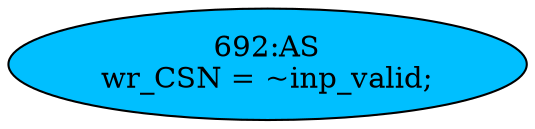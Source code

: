strict digraph "" {
	node [label="\N"];
	"692:AS"	 [ast="<pyverilog.vparser.ast.Assign object at 0x7f9d7db6b790>",
		def_var="['wr_CSN']",
		fillcolor=deepskyblue,
		label="692:AS
wr_CSN = ~inp_valid;",
		statements="[]",
		style=filled,
		typ=Assign,
		use_var="['inp_valid']"];
}
